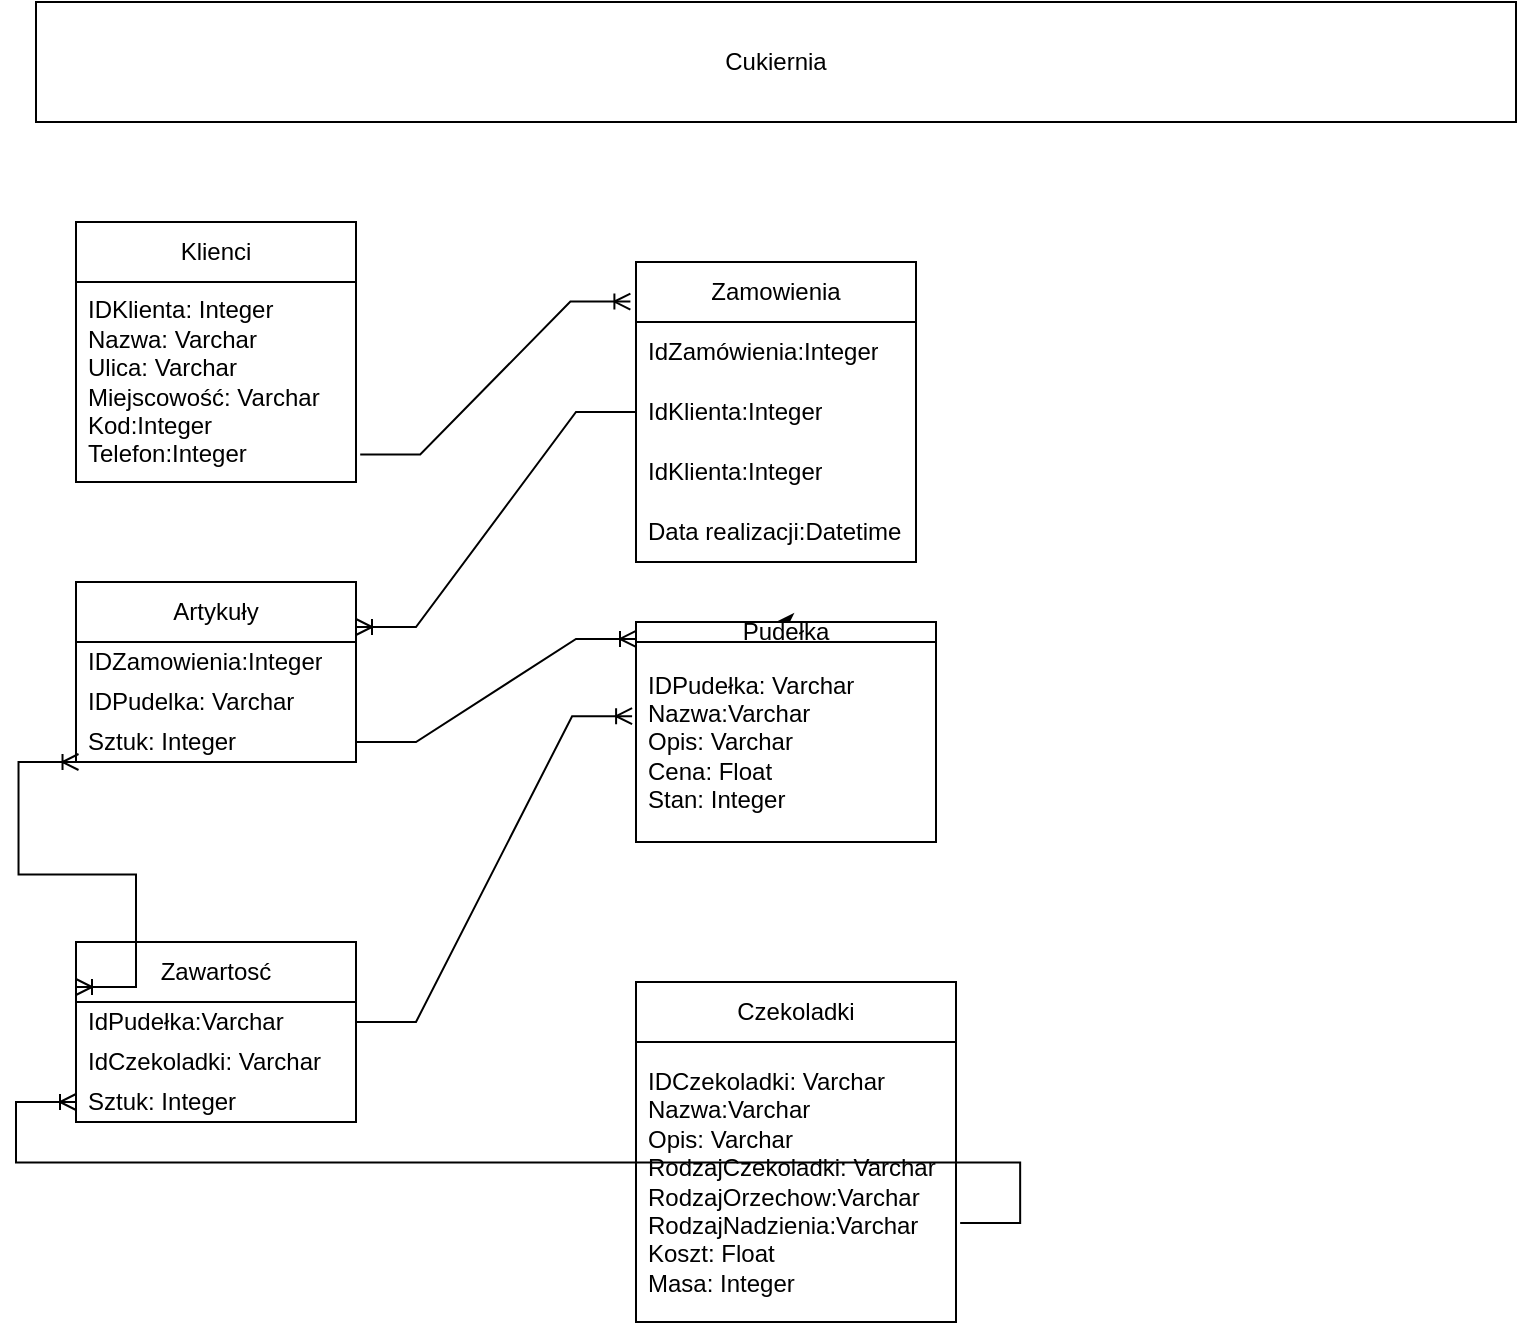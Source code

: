 <mxfile version="22.0.4" type="google">
  <diagram name="Strona-1" id="cGiht8c6kTfp_fwbdRmS">
    <mxGraphModel dx="1113" dy="632" grid="1" gridSize="10" guides="1" tooltips="1" connect="1" arrows="1" fold="1" page="1" pageScale="1" pageWidth="827" pageHeight="1169" math="0" shadow="0">
      <root>
        <mxCell id="0" />
        <mxCell id="1" parent="0" />
        <mxCell id="u3fCee22iPeIOuupL5Ds-6" value="Klienci" style="swimlane;fontStyle=0;childLayout=stackLayout;horizontal=1;startSize=30;horizontalStack=0;resizeParent=1;resizeParentMax=0;resizeLast=0;collapsible=1;marginBottom=0;whiteSpace=wrap;html=1;" parent="1" vertex="1">
          <mxGeometry x="80" y="160" width="140" height="130" as="geometry" />
        </mxCell>
        <mxCell id="u3fCee22iPeIOuupL5Ds-7" value="IDKlienta: Integer&lt;br&gt;Nazwa: Varchar&lt;br&gt;Ulica: Varchar&lt;br&gt;Miejscowość: Varchar&lt;br&gt;Kod:Integer&lt;br&gt;Telefon:Integer" style="text;strokeColor=none;fillColor=none;align=left;verticalAlign=middle;spacingLeft=4;spacingRight=4;overflow=hidden;points=[[0,0.5],[1,0.5]];portConstraint=eastwest;rotatable=0;whiteSpace=wrap;html=1;" parent="u3fCee22iPeIOuupL5Ds-6" vertex="1">
          <mxGeometry y="30" width="140" height="100" as="geometry" />
        </mxCell>
        <mxCell id="u3fCee22iPeIOuupL5Ds-10" value="Cukiernia" style="rounded=0;whiteSpace=wrap;html=1;" parent="1" vertex="1">
          <mxGeometry x="60" y="50" width="740" height="60" as="geometry" />
        </mxCell>
        <mxCell id="u3fCee22iPeIOuupL5Ds-19" value="Artykuły" style="swimlane;fontStyle=0;childLayout=stackLayout;horizontal=1;startSize=30;horizontalStack=0;resizeParent=1;resizeParentMax=0;resizeLast=0;collapsible=1;marginBottom=0;whiteSpace=wrap;html=1;" parent="1" vertex="1">
          <mxGeometry x="80" y="340" width="140" height="90" as="geometry" />
        </mxCell>
        <mxCell id="u3fCee22iPeIOuupL5Ds-20" value="IDZamowienia:Integer" style="text;strokeColor=none;fillColor=none;align=left;verticalAlign=middle;spacingLeft=4;spacingRight=4;overflow=hidden;points=[[0,0.5],[1,0.5]];portConstraint=eastwest;rotatable=0;whiteSpace=wrap;html=1;" parent="u3fCee22iPeIOuupL5Ds-19" vertex="1">
          <mxGeometry y="30" width="140" height="20" as="geometry" />
        </mxCell>
        <mxCell id="u3fCee22iPeIOuupL5Ds-21" value="IDPudelka: Varchar" style="text;strokeColor=none;fillColor=none;align=left;verticalAlign=middle;spacingLeft=4;spacingRight=4;overflow=hidden;points=[[0,0.5],[1,0.5]];portConstraint=eastwest;rotatable=0;whiteSpace=wrap;html=1;" parent="u3fCee22iPeIOuupL5Ds-19" vertex="1">
          <mxGeometry y="50" width="140" height="20" as="geometry" />
        </mxCell>
        <mxCell id="u3fCee22iPeIOuupL5Ds-22" value="Sztuk: Integer" style="text;strokeColor=none;fillColor=none;align=left;verticalAlign=middle;spacingLeft=4;spacingRight=4;overflow=hidden;points=[[0,0.5],[1,0.5]];portConstraint=eastwest;rotatable=0;whiteSpace=wrap;html=1;" parent="u3fCee22iPeIOuupL5Ds-19" vertex="1">
          <mxGeometry y="70" width="140" height="20" as="geometry" />
        </mxCell>
        <mxCell id="u3fCee22iPeIOuupL5Ds-23" value="Zamowienia" style="swimlane;fontStyle=0;childLayout=stackLayout;horizontal=1;startSize=30;horizontalStack=0;resizeParent=1;resizeParentMax=0;resizeLast=0;collapsible=1;marginBottom=0;whiteSpace=wrap;html=1;" parent="1" vertex="1">
          <mxGeometry x="360" y="180" width="140" height="150" as="geometry" />
        </mxCell>
        <mxCell id="u3fCee22iPeIOuupL5Ds-24" value="IdZamówienia:Integer" style="text;strokeColor=none;fillColor=none;align=left;verticalAlign=middle;spacingLeft=4;spacingRight=4;overflow=hidden;points=[[0,0.5],[1,0.5]];portConstraint=eastwest;rotatable=0;whiteSpace=wrap;html=1;" parent="u3fCee22iPeIOuupL5Ds-23" vertex="1">
          <mxGeometry y="30" width="140" height="30" as="geometry" />
        </mxCell>
        <mxCell id="u3fCee22iPeIOuupL5Ds-43" value="IdKlienta:Integer" style="text;strokeColor=none;fillColor=none;align=left;verticalAlign=middle;spacingLeft=4;spacingRight=4;overflow=hidden;points=[[0,0.5],[1,0.5]];portConstraint=eastwest;rotatable=0;whiteSpace=wrap;html=1;" parent="u3fCee22iPeIOuupL5Ds-23" vertex="1">
          <mxGeometry y="60" width="140" height="30" as="geometry" />
        </mxCell>
        <mxCell id="u3fCee22iPeIOuupL5Ds-25" value="IdKlienta:Integer" style="text;strokeColor=none;fillColor=none;align=left;verticalAlign=middle;spacingLeft=4;spacingRight=4;overflow=hidden;points=[[0,0.5],[1,0.5]];portConstraint=eastwest;rotatable=0;whiteSpace=wrap;html=1;" parent="u3fCee22iPeIOuupL5Ds-23" vertex="1">
          <mxGeometry y="90" width="140" height="30" as="geometry" />
        </mxCell>
        <mxCell id="u3fCee22iPeIOuupL5Ds-26" value="Data realizacji:Datetime" style="text;strokeColor=none;fillColor=none;align=left;verticalAlign=middle;spacingLeft=4;spacingRight=4;overflow=hidden;points=[[0,0.5],[1,0.5]];portConstraint=eastwest;rotatable=0;whiteSpace=wrap;html=1;" parent="u3fCee22iPeIOuupL5Ds-23" vertex="1">
          <mxGeometry y="120" width="140" height="30" as="geometry" />
        </mxCell>
        <mxCell id="2N_7iEWoP6fJ4aQgC7UA-7" style="edgeStyle=orthogonalEdgeStyle;rounded=0;orthogonalLoop=1;jettySize=auto;html=1;exitX=0.5;exitY=0;exitDx=0;exitDy=0;" edge="1" parent="1" source="u3fCee22iPeIOuupL5Ds-32">
          <mxGeometry relative="1" as="geometry">
            <mxPoint x="430" y="360" as="targetPoint" />
          </mxGeometry>
        </mxCell>
        <mxCell id="u3fCee22iPeIOuupL5Ds-32" value="Pudełka" style="swimlane;fontStyle=0;childLayout=stackLayout;horizontal=1;startSize=10;horizontalStack=0;resizeParent=1;resizeParentMax=0;resizeLast=0;collapsible=1;marginBottom=0;whiteSpace=wrap;html=1;" parent="1" vertex="1">
          <mxGeometry x="360" y="360" width="150" height="110" as="geometry" />
        </mxCell>
        <mxCell id="u3fCee22iPeIOuupL5Ds-33" value="IDPudełka: Varchar&lt;br&gt;Nazwa:Varchar&lt;br&gt;Opis: Varchar&lt;br&gt;Cena: Float&lt;br&gt;Stan: Integer&lt;br style=&quot;border-color: var(--border-color);&quot;&gt;" style="text;strokeColor=none;fillColor=none;align=left;verticalAlign=middle;spacingLeft=4;spacingRight=4;overflow=hidden;points=[[0,0.5],[1,0.5]];portConstraint=eastwest;rotatable=0;whiteSpace=wrap;html=1;" parent="u3fCee22iPeIOuupL5Ds-32" vertex="1">
          <mxGeometry y="10" width="150" height="100" as="geometry" />
        </mxCell>
        <mxCell id="u3fCee22iPeIOuupL5Ds-34" value="Czekoladki" style="swimlane;fontStyle=0;childLayout=stackLayout;horizontal=1;startSize=30;horizontalStack=0;resizeParent=1;resizeParentMax=0;resizeLast=0;collapsible=1;marginBottom=0;whiteSpace=wrap;html=1;" parent="1" vertex="1">
          <mxGeometry x="360" y="540" width="160" height="170" as="geometry" />
        </mxCell>
        <mxCell id="u3fCee22iPeIOuupL5Ds-35" value="IDCzekoladki: Varchar&lt;br&gt;Nazwa:Varchar&lt;br&gt;Opis: Varchar&lt;br&gt;RodzajCzekoladki: Varchar&lt;br&gt;RodzajOrzechow:Varchar&lt;br&gt;RodzajNadzienia:Varchar&lt;br&gt;Koszt: Float&lt;br&gt;Masa: Integer" style="text;strokeColor=none;fillColor=none;align=left;verticalAlign=middle;spacingLeft=4;spacingRight=4;overflow=hidden;points=[[0,0.5],[1,0.5]];portConstraint=eastwest;rotatable=0;whiteSpace=wrap;html=1;" parent="u3fCee22iPeIOuupL5Ds-34" vertex="1">
          <mxGeometry y="30" width="160" height="140" as="geometry" />
        </mxCell>
        <mxCell id="u3fCee22iPeIOuupL5Ds-36" value="Zawartosć" style="swimlane;fontStyle=0;childLayout=stackLayout;horizontal=1;startSize=30;horizontalStack=0;resizeParent=1;resizeParentMax=0;resizeLast=0;collapsible=1;marginBottom=0;whiteSpace=wrap;html=1;" parent="1" vertex="1">
          <mxGeometry x="80" y="520" width="140" height="90" as="geometry" />
        </mxCell>
        <mxCell id="u3fCee22iPeIOuupL5Ds-37" value="IdPudełka:Varchar" style="text;strokeColor=none;fillColor=none;align=left;verticalAlign=middle;spacingLeft=4;spacingRight=4;overflow=hidden;points=[[0,0.5],[1,0.5]];portConstraint=eastwest;rotatable=0;whiteSpace=wrap;html=1;" parent="u3fCee22iPeIOuupL5Ds-36" vertex="1">
          <mxGeometry y="30" width="140" height="20" as="geometry" />
        </mxCell>
        <mxCell id="u3fCee22iPeIOuupL5Ds-38" value="IdCzekoladki: Varchar" style="text;strokeColor=none;fillColor=none;align=left;verticalAlign=middle;spacingLeft=4;spacingRight=4;overflow=hidden;points=[[0,0.5],[1,0.5]];portConstraint=eastwest;rotatable=0;whiteSpace=wrap;html=1;" parent="u3fCee22iPeIOuupL5Ds-36" vertex="1">
          <mxGeometry y="50" width="140" height="20" as="geometry" />
        </mxCell>
        <mxCell id="u3fCee22iPeIOuupL5Ds-39" value="Sztuk: Integer" style="text;strokeColor=none;fillColor=none;align=left;verticalAlign=middle;spacingLeft=4;spacingRight=4;overflow=hidden;points=[[0,0.5],[1,0.5]];portConstraint=eastwest;rotatable=0;whiteSpace=wrap;html=1;" parent="u3fCee22iPeIOuupL5Ds-36" vertex="1">
          <mxGeometry y="70" width="140" height="20" as="geometry" />
        </mxCell>
        <mxCell id="u3fCee22iPeIOuupL5Ds-47" value="" style="edgeStyle=entityRelationEdgeStyle;fontSize=12;html=1;endArrow=ERoneToMany;rounded=0;exitX=1;exitY=0.5;exitDx=0;exitDy=0;entryX=-0.013;entryY=0.371;entryDx=0;entryDy=0;entryPerimeter=0;" parent="1" source="u3fCee22iPeIOuupL5Ds-37" target="u3fCee22iPeIOuupL5Ds-33" edge="1">
          <mxGeometry width="100" height="100" relative="1" as="geometry">
            <mxPoint x="280" y="440" as="sourcePoint" />
            <mxPoint x="380" y="340" as="targetPoint" />
          </mxGeometry>
        </mxCell>
        <mxCell id="u3fCee22iPeIOuupL5Ds-50" value="" style="edgeStyle=entityRelationEdgeStyle;fontSize=12;html=1;endArrow=ERoneToMany;rounded=0;exitX=1;exitY=0.5;exitDx=0;exitDy=0;entryX=0;entryY=0.077;entryDx=0;entryDy=0;entryPerimeter=0;" parent="1" source="u3fCee22iPeIOuupL5Ds-22" target="u3fCee22iPeIOuupL5Ds-32" edge="1">
          <mxGeometry width="100" height="100" relative="1" as="geometry">
            <mxPoint x="280" y="440" as="sourcePoint" />
            <mxPoint x="380" y="340" as="targetPoint" />
            <Array as="points">
              <mxPoint x="270" y="420" />
            </Array>
          </mxGeometry>
        </mxCell>
        <mxCell id="u3fCee22iPeIOuupL5Ds-51" value="" style="edgeStyle=entityRelationEdgeStyle;fontSize=12;html=1;endArrow=ERoneToMany;rounded=0;entryX=1;entryY=0.25;entryDx=0;entryDy=0;exitX=0;exitY=0.5;exitDx=0;exitDy=0;" parent="1" source="u3fCee22iPeIOuupL5Ds-43" edge="1" target="u3fCee22iPeIOuupL5Ds-19">
          <mxGeometry width="100" height="100" relative="1" as="geometry">
            <mxPoint x="20" y="390" as="sourcePoint" />
            <mxPoint x="70" y="380" as="targetPoint" />
            <Array as="points">
              <mxPoint x="90" y="310" />
              <mxPoint x="150" y="380" />
              <mxPoint x="90" y="360" />
            </Array>
          </mxGeometry>
        </mxCell>
        <mxCell id="u3fCee22iPeIOuupL5Ds-52" value="" style="edgeStyle=entityRelationEdgeStyle;fontSize=12;html=1;endArrow=ERoneToMany;rounded=0;exitX=1.015;exitY=0.862;exitDx=0;exitDy=0;exitPerimeter=0;entryX=-0.02;entryY=0.132;entryDx=0;entryDy=0;entryPerimeter=0;" parent="1" source="u3fCee22iPeIOuupL5Ds-7" target="u3fCee22iPeIOuupL5Ds-23" edge="1">
          <mxGeometry width="100" height="100" relative="1" as="geometry">
            <mxPoint x="240" y="280" as="sourcePoint" />
            <mxPoint x="380" y="340" as="targetPoint" />
          </mxGeometry>
        </mxCell>
        <mxCell id="2N_7iEWoP6fJ4aQgC7UA-6" value="" style="edgeStyle=entityRelationEdgeStyle;fontSize=12;html=1;endArrow=ERoneToMany;startArrow=ERoneToMany;rounded=0;entryX=0.009;entryY=1;entryDx=0;entryDy=0;entryPerimeter=0;exitX=0;exitY=0.25;exitDx=0;exitDy=0;" edge="1" parent="1" source="u3fCee22iPeIOuupL5Ds-36" target="u3fCee22iPeIOuupL5Ds-22">
          <mxGeometry width="100" height="100" relative="1" as="geometry">
            <mxPoint x="30" y="560" as="sourcePoint" />
            <mxPoint x="110" y="440" as="targetPoint" />
            <Array as="points">
              <mxPoint x="81" y="570" />
              <mxPoint x="-230" y="530" />
              <mxPoint x="50" y="450" />
            </Array>
          </mxGeometry>
        </mxCell>
        <mxCell id="2N_7iEWoP6fJ4aQgC7UA-8" value="" style="edgeStyle=entityRelationEdgeStyle;fontSize=12;html=1;endArrow=ERoneToMany;rounded=0;exitX=1.013;exitY=0.646;exitDx=0;exitDy=0;exitPerimeter=0;" edge="1" parent="1" source="u3fCee22iPeIOuupL5Ds-35">
          <mxGeometry width="100" height="100" relative="1" as="geometry">
            <mxPoint x="-20" y="700" as="sourcePoint" />
            <mxPoint x="80" y="600" as="targetPoint" />
          </mxGeometry>
        </mxCell>
      </root>
    </mxGraphModel>
  </diagram>
</mxfile>
